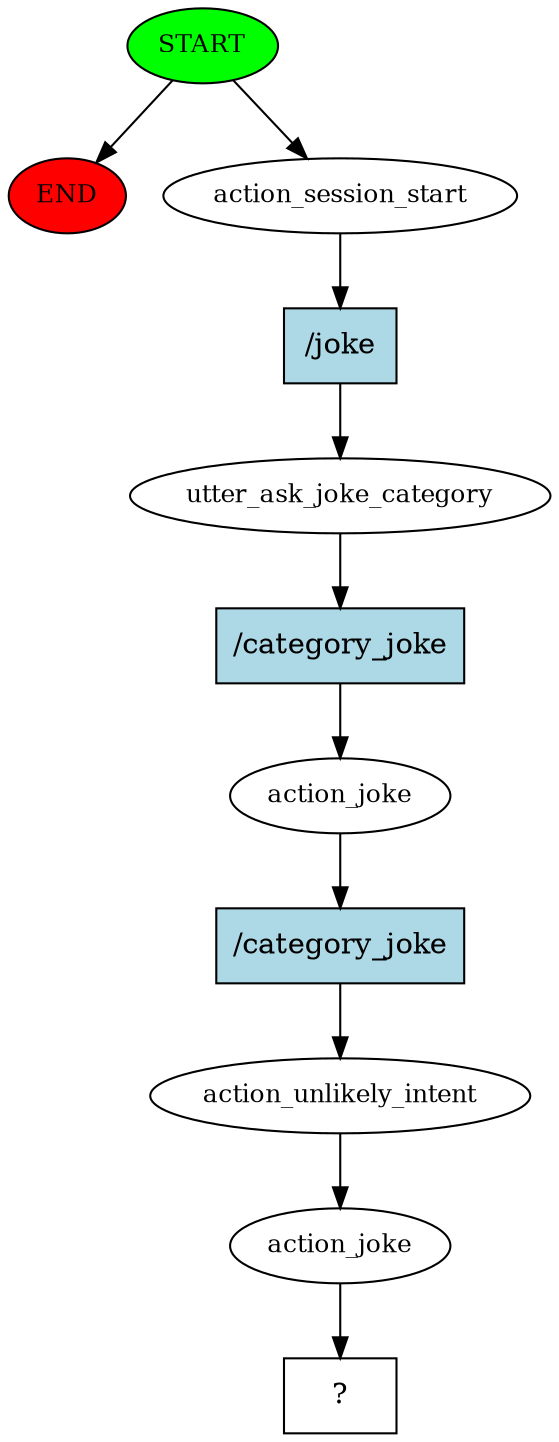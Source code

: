 digraph  {
0 [class="start active", fillcolor=green, fontsize=12, label=START, style=filled];
"-1" [class=end, fillcolor=red, fontsize=12, label=END, style=filled];
1 [class=active, fontsize=12, label=action_session_start];
2 [class=active, fontsize=12, label=utter_ask_joke_category];
3 [class=active, fontsize=12, label=action_joke];
4 [class=active, fontsize=12, label=action_unlikely_intent];
5 [class=active, fontsize=12, label=action_joke];
6 [class="intent dashed active", label="  ?  ", shape=rect];
7 [class="intent active", fillcolor=lightblue, label="/joke", shape=rect, style=filled];
8 [class="intent active", fillcolor=lightblue, label="/category_joke", shape=rect, style=filled];
9 [class="intent active", fillcolor=lightblue, label="/category_joke", shape=rect, style=filled];
0 -> "-1"  [class="", key=NONE, label=""];
0 -> 1  [class=active, key=NONE, label=""];
1 -> 7  [class=active, key=0];
2 -> 8  [class=active, key=0];
3 -> 9  [class=active, key=0];
4 -> 5  [class=active, key=NONE, label=""];
5 -> 6  [class=active, key=NONE, label=""];
7 -> 2  [class=active, key=0];
8 -> 3  [class=active, key=0];
9 -> 4  [class=active, key=0];
}
